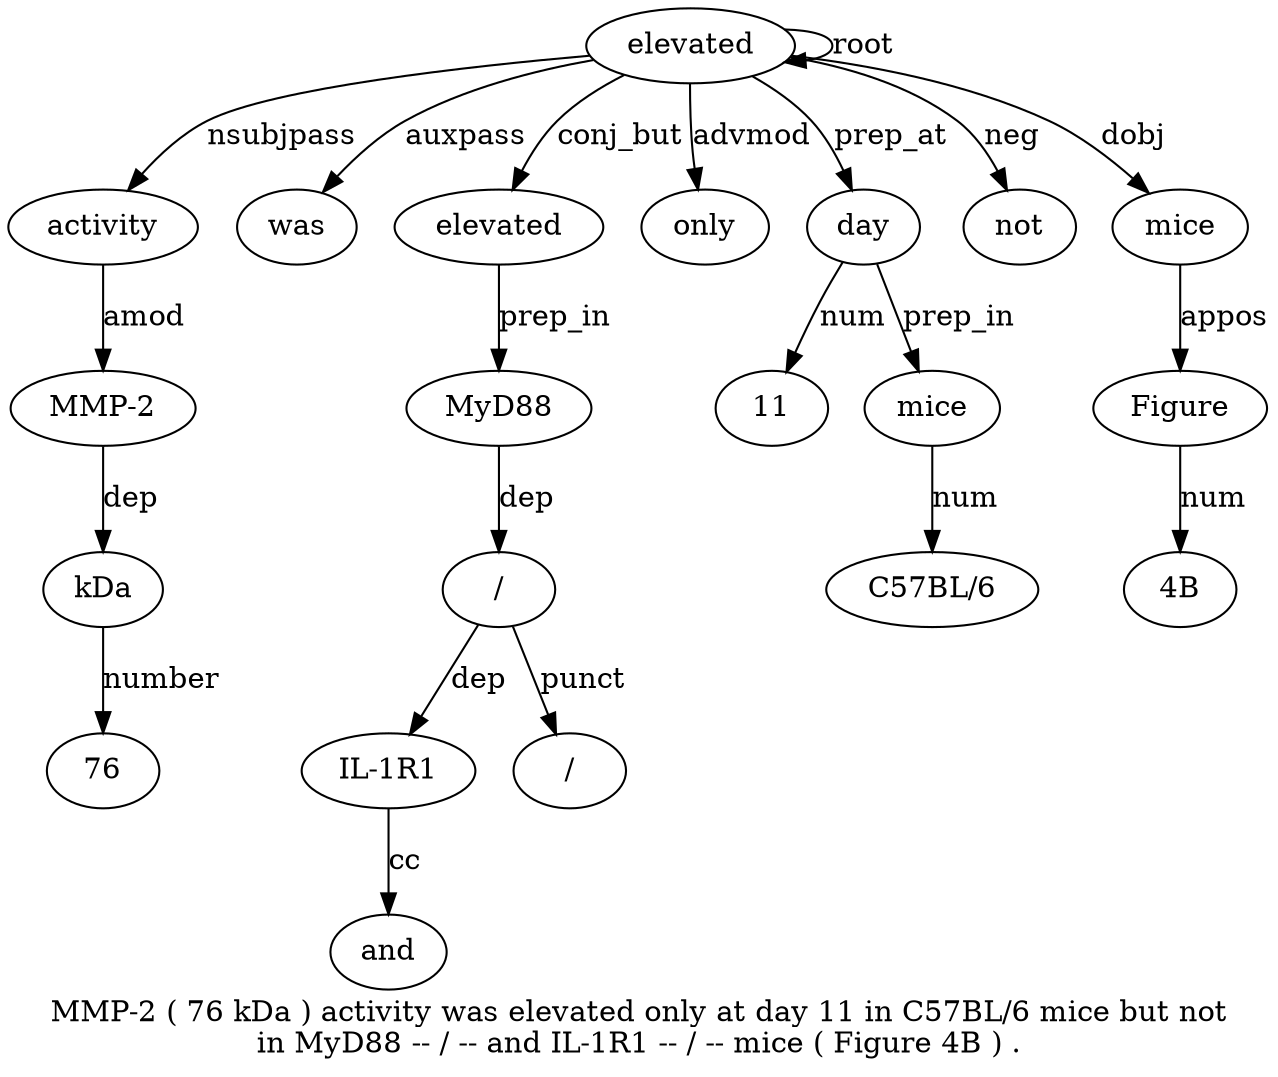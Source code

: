 digraph "MMP-2 ( 76 kDa ) activity was elevated only at day 11 in C57BL/6 mice but not in MyD88 -- / -- and IL-1R1 -- / -- mice ( Figure 4B ) ." {
label="MMP-2 ( 76 kDa ) activity was elevated only at day 11 in C57BL/6 mice but not
in MyD88 -- / -- and IL-1R1 -- / -- mice ( Figure 4B ) .";
activity6 [style=filled, fillcolor=white, label=activity];
"MMP-21" [style=filled, fillcolor=white, label="MMP-2"];
activity6 -> "MMP-21"  [label=amod];
kDa4 [style=filled, fillcolor=white, label=kDa];
763 [style=filled, fillcolor=white, label=76];
kDa4 -> 763  [label=number];
"MMP-21" -> kDa4  [label=dep];
elevated8 [style=filled, fillcolor=white, label=elevated];
elevated8 -> activity6  [label=nsubjpass];
was7 [style=filled, fillcolor=white, label=was];
elevated8 -> was7  [label=auxpass];
elevated8 -> elevated8  [label=root];
"elevated8'" [style=filled, fillcolor=white, label=elevated];
elevated8 -> "elevated8'"  [label=conj_but];
only9 [style=filled, fillcolor=white, label=only];
elevated8 -> only9  [label=advmod];
day11 [style=filled, fillcolor=white, label=day];
elevated8 -> day11  [label=prep_at];
1112 [style=filled, fillcolor=white, label=11];
day11 -> 1112  [label=num];
mice15 [style=filled, fillcolor=white, label=mice];
"C57BL/614" [style=filled, fillcolor=white, label="C57BL/6"];
mice15 -> "C57BL/614"  [label=num];
day11 -> mice15  [label=prep_in];
not17 [style=filled, fillcolor=white, label=not];
elevated8 -> not17  [label=neg];
MyD8819 [style=filled, fillcolor=white, label=MyD88];
"elevated8'" -> MyD8819  [label=prep_in];
"/21" [style=filled, fillcolor=white, label="/"];
MyD8819 -> "/21"  [label=dep];
"IL-1R124" [style=filled, fillcolor=white, label="IL-1R1"];
and23 [style=filled, fillcolor=white, label=and];
"IL-1R124" -> and23  [label=cc];
"/21" -> "IL-1R124"  [label=dep];
"/26" [style=filled, fillcolor=white, label="/"];
"/21" -> "/26"  [label=punct];
mice28 [style=filled, fillcolor=white, label=mice];
elevated8 -> mice28  [label=dobj];
Figure30 [style=filled, fillcolor=white, label=Figure];
mice28 -> Figure30  [label=appos];
"4B31" [style=filled, fillcolor=white, label="4B"];
Figure30 -> "4B31"  [label=num];
}
